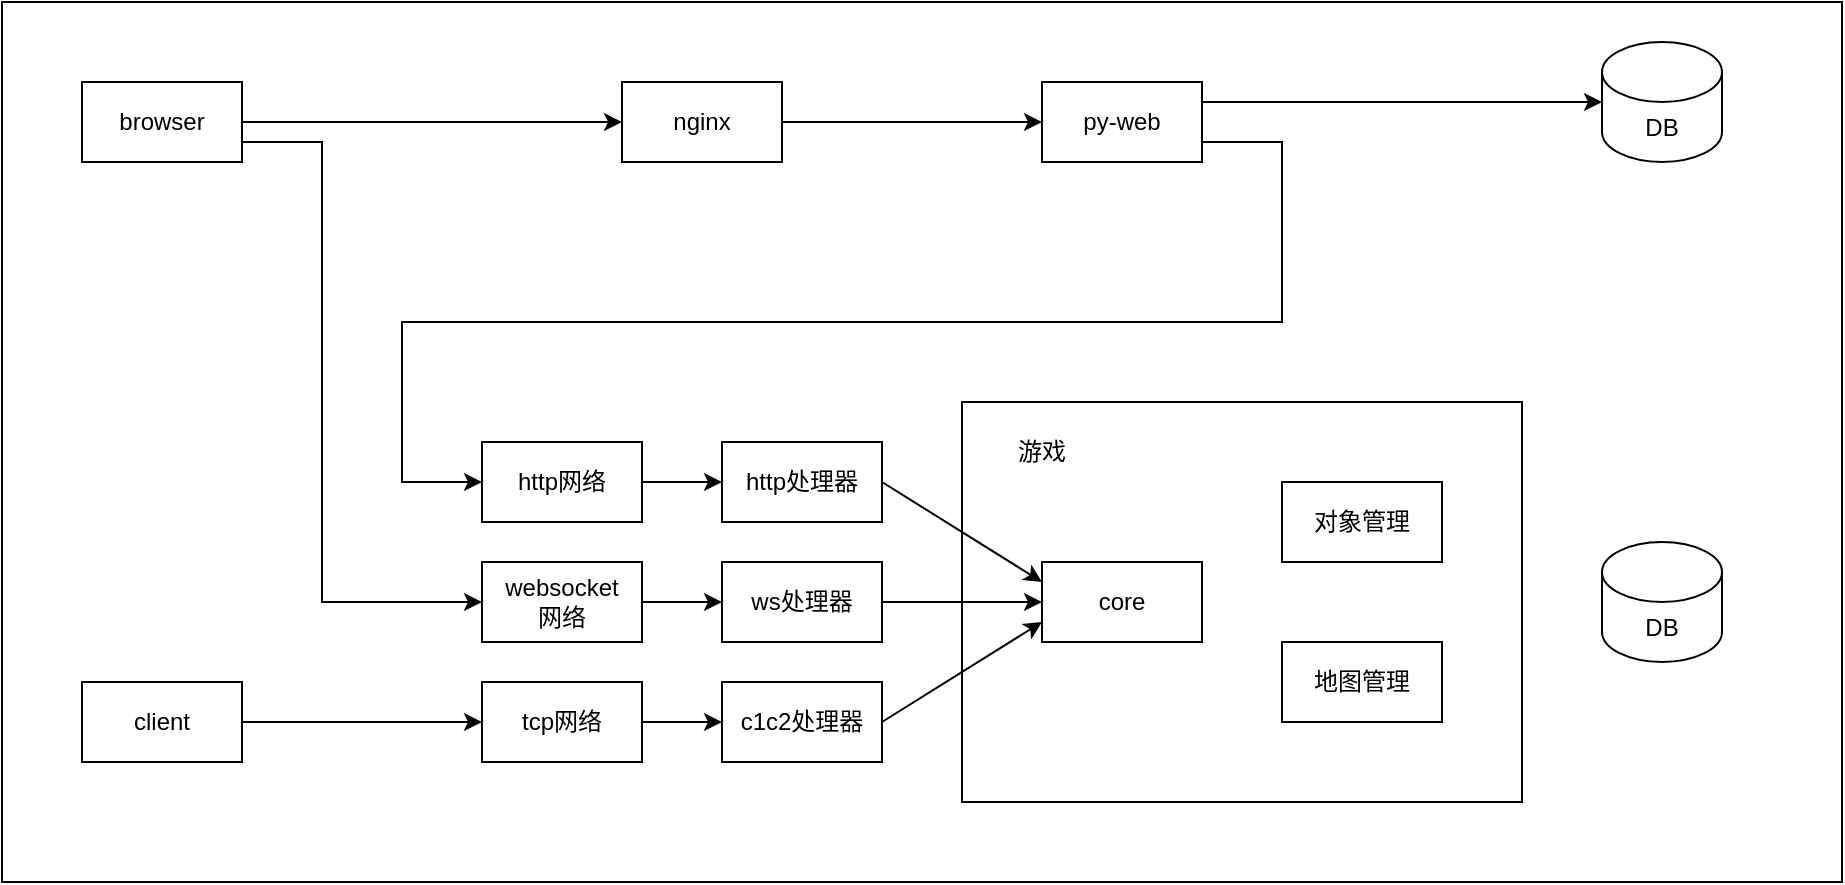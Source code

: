 <mxfile version="21.6.2" type="device">
  <diagram name="Page-1" id="erFOu0jPZcnaPFiZPLFr">
    <mxGraphModel dx="954" dy="543" grid="1" gridSize="10" guides="1" tooltips="1" connect="1" arrows="1" fold="1" page="1" pageScale="1" pageWidth="1169" pageHeight="827" math="0" shadow="0">
      <root>
        <mxCell id="0" />
        <mxCell id="1" parent="0" />
        <mxCell id="5MBgbJOaBKHJVjO_N-DI-9" value="" style="rounded=0;whiteSpace=wrap;html=1;" vertex="1" parent="1">
          <mxGeometry x="120" y="160" width="920" height="440" as="geometry" />
        </mxCell>
        <mxCell id="rW9Jt2JVrLwE_duKyx_v-4" value="" style="rounded=0;whiteSpace=wrap;html=1;" parent="1" vertex="1">
          <mxGeometry x="600" y="360" width="280" height="200" as="geometry" />
        </mxCell>
        <mxCell id="rW9Jt2JVrLwE_duKyx_v-1" value="对象管理" style="rounded=0;whiteSpace=wrap;html=1;" parent="1" vertex="1">
          <mxGeometry x="760" y="400" width="80" height="40" as="geometry" />
        </mxCell>
        <mxCell id="rW9Jt2JVrLwE_duKyx_v-2" value="地图管理" style="rounded=0;whiteSpace=wrap;html=1;" parent="1" vertex="1">
          <mxGeometry x="760" y="480" width="80" height="40" as="geometry" />
        </mxCell>
        <mxCell id="rW9Jt2JVrLwE_duKyx_v-3" value="core" style="rounded=0;whiteSpace=wrap;html=1;" parent="1" vertex="1">
          <mxGeometry x="640" y="440" width="80" height="40" as="geometry" />
        </mxCell>
        <mxCell id="rW9Jt2JVrLwE_duKyx_v-5" value="游戏" style="text;html=1;strokeColor=none;fillColor=none;align=center;verticalAlign=middle;whiteSpace=wrap;rounded=0;" parent="1" vertex="1">
          <mxGeometry x="610" y="370" width="60" height="30" as="geometry" />
        </mxCell>
        <mxCell id="rW9Jt2JVrLwE_duKyx_v-6" value="http网络" style="rounded=0;whiteSpace=wrap;html=1;" parent="1" vertex="1">
          <mxGeometry x="360" y="380" width="80" height="40" as="geometry" />
        </mxCell>
        <mxCell id="rW9Jt2JVrLwE_duKyx_v-7" value="http处理器" style="rounded=0;whiteSpace=wrap;html=1;" parent="1" vertex="1">
          <mxGeometry x="480" y="380" width="80" height="40" as="geometry" />
        </mxCell>
        <mxCell id="rW9Jt2JVrLwE_duKyx_v-8" value="tcp网络" style="rounded=0;whiteSpace=wrap;html=1;" parent="1" vertex="1">
          <mxGeometry x="360" y="500" width="80" height="40" as="geometry" />
        </mxCell>
        <mxCell id="rW9Jt2JVrLwE_duKyx_v-9" value="c1c2处理器" style="rounded=0;whiteSpace=wrap;html=1;" parent="1" vertex="1">
          <mxGeometry x="480" y="500" width="80" height="40" as="geometry" />
        </mxCell>
        <mxCell id="rW9Jt2JVrLwE_duKyx_v-10" value="" style="endArrow=classic;html=1;rounded=0;exitX=1;exitY=0.5;exitDx=0;exitDy=0;entryX=0;entryY=0.5;entryDx=0;entryDy=0;" parent="1" source="rW9Jt2JVrLwE_duKyx_v-6" target="rW9Jt2JVrLwE_duKyx_v-7" edge="1">
          <mxGeometry width="50" height="50" relative="1" as="geometry">
            <mxPoint x="530" y="530" as="sourcePoint" />
            <mxPoint x="580" y="480" as="targetPoint" />
          </mxGeometry>
        </mxCell>
        <mxCell id="rW9Jt2JVrLwE_duKyx_v-11" value="" style="endArrow=classic;html=1;rounded=0;exitX=1;exitY=0.5;exitDx=0;exitDy=0;entryX=0;entryY=0.25;entryDx=0;entryDy=0;" parent="1" source="rW9Jt2JVrLwE_duKyx_v-7" target="rW9Jt2JVrLwE_duKyx_v-3" edge="1">
          <mxGeometry width="50" height="50" relative="1" as="geometry">
            <mxPoint x="530" y="550" as="sourcePoint" />
            <mxPoint x="580" y="500" as="targetPoint" />
          </mxGeometry>
        </mxCell>
        <mxCell id="rW9Jt2JVrLwE_duKyx_v-12" value="" style="endArrow=classic;html=1;rounded=0;exitX=1;exitY=0.5;exitDx=0;exitDy=0;entryX=0;entryY=0.5;entryDx=0;entryDy=0;" parent="1" source="rW9Jt2JVrLwE_duKyx_v-8" target="rW9Jt2JVrLwE_duKyx_v-9" edge="1">
          <mxGeometry width="50" height="50" relative="1" as="geometry">
            <mxPoint x="530" y="570" as="sourcePoint" />
            <mxPoint x="470" y="550" as="targetPoint" />
          </mxGeometry>
        </mxCell>
        <mxCell id="rW9Jt2JVrLwE_duKyx_v-13" value="" style="endArrow=classic;html=1;rounded=0;entryX=0;entryY=0.75;entryDx=0;entryDy=0;exitX=1;exitY=0.5;exitDx=0;exitDy=0;" parent="1" source="rW9Jt2JVrLwE_duKyx_v-9" target="rW9Jt2JVrLwE_duKyx_v-3" edge="1">
          <mxGeometry width="50" height="50" relative="1" as="geometry">
            <mxPoint x="530" y="550" as="sourcePoint" />
            <mxPoint x="580" y="500" as="targetPoint" />
          </mxGeometry>
        </mxCell>
        <mxCell id="rW9Jt2JVrLwE_duKyx_v-15" value="py-web" style="rounded=0;whiteSpace=wrap;html=1;" parent="1" vertex="1">
          <mxGeometry x="640" y="200" width="80" height="40" as="geometry" />
        </mxCell>
        <mxCell id="rW9Jt2JVrLwE_duKyx_v-16" value="DB" style="shape=cylinder3;whiteSpace=wrap;html=1;boundedLbl=1;backgroundOutline=1;size=15;" parent="1" vertex="1">
          <mxGeometry x="920" y="180" width="60" height="60" as="geometry" />
        </mxCell>
        <mxCell id="rW9Jt2JVrLwE_duKyx_v-17" value="DB" style="shape=cylinder3;whiteSpace=wrap;html=1;boundedLbl=1;backgroundOutline=1;size=15;" parent="1" vertex="1">
          <mxGeometry x="920" y="430" width="60" height="60" as="geometry" />
        </mxCell>
        <mxCell id="rW9Jt2JVrLwE_duKyx_v-18" value="" style="endArrow=classic;html=1;rounded=0;exitX=1;exitY=0.5;exitDx=0;exitDy=0;entryX=0;entryY=0.5;entryDx=0;entryDy=0;" parent="1" source="rW9Jt2JVrLwE_duKyx_v-20" target="5MBgbJOaBKHJVjO_N-DI-7" edge="1">
          <mxGeometry width="50" height="50" relative="1" as="geometry">
            <mxPoint x="260" y="200" as="sourcePoint" />
            <mxPoint x="620" y="210" as="targetPoint" />
          </mxGeometry>
        </mxCell>
        <mxCell id="rW9Jt2JVrLwE_duKyx_v-19" value="client" style="rounded=0;whiteSpace=wrap;html=1;" parent="1" vertex="1">
          <mxGeometry x="160" y="500" width="80" height="40" as="geometry" />
        </mxCell>
        <mxCell id="rW9Jt2JVrLwE_duKyx_v-20" value="browser" style="rounded=0;whiteSpace=wrap;html=1;" parent="1" vertex="1">
          <mxGeometry x="160" y="200" width="80" height="40" as="geometry" />
        </mxCell>
        <mxCell id="rW9Jt2JVrLwE_duKyx_v-21" value="" style="endArrow=classic;html=1;rounded=0;exitX=1;exitY=0.5;exitDx=0;exitDy=0;entryX=0;entryY=0.5;entryDx=0;entryDy=0;" parent="1" source="rW9Jt2JVrLwE_duKyx_v-19" target="rW9Jt2JVrLwE_duKyx_v-8" edge="1">
          <mxGeometry width="50" height="50" relative="1" as="geometry">
            <mxPoint x="440" y="370" as="sourcePoint" />
            <mxPoint x="490" y="320" as="targetPoint" />
          </mxGeometry>
        </mxCell>
        <mxCell id="rW9Jt2JVrLwE_duKyx_v-22" value="" style="endArrow=classic;html=1;rounded=0;exitX=1;exitY=0.75;exitDx=0;exitDy=0;entryX=0;entryY=0.5;entryDx=0;entryDy=0;" parent="1" source="rW9Jt2JVrLwE_duKyx_v-15" target="rW9Jt2JVrLwE_duKyx_v-6" edge="1">
          <mxGeometry width="50" height="50" relative="1" as="geometry">
            <mxPoint x="670" y="270" as="sourcePoint" />
            <mxPoint x="320" y="320" as="targetPoint" />
            <Array as="points">
              <mxPoint x="760" y="230" />
              <mxPoint x="760" y="320" />
              <mxPoint x="320" y="320" />
              <mxPoint x="320" y="400" />
            </Array>
          </mxGeometry>
        </mxCell>
        <mxCell id="rW9Jt2JVrLwE_duKyx_v-23" value="" style="endArrow=classic;html=1;rounded=0;entryX=0;entryY=0.5;entryDx=0;entryDy=0;entryPerimeter=0;exitX=1;exitY=0.25;exitDx=0;exitDy=0;" parent="1" source="rW9Jt2JVrLwE_duKyx_v-15" target="rW9Jt2JVrLwE_duKyx_v-16" edge="1">
          <mxGeometry width="50" height="50" relative="1" as="geometry">
            <mxPoint x="440" y="350" as="sourcePoint" />
            <mxPoint x="490" y="300" as="targetPoint" />
          </mxGeometry>
        </mxCell>
        <mxCell id="5MBgbJOaBKHJVjO_N-DI-1" value="websocket&lt;br&gt;网络" style="rounded=0;whiteSpace=wrap;html=1;" vertex="1" parent="1">
          <mxGeometry x="360" y="440" width="80" height="40" as="geometry" />
        </mxCell>
        <mxCell id="5MBgbJOaBKHJVjO_N-DI-2" value="ws处理器" style="rounded=0;whiteSpace=wrap;html=1;" vertex="1" parent="1">
          <mxGeometry x="480" y="440" width="80" height="40" as="geometry" />
        </mxCell>
        <mxCell id="5MBgbJOaBKHJVjO_N-DI-3" value="" style="endArrow=classic;html=1;rounded=0;exitX=1;exitY=0.5;exitDx=0;exitDy=0;entryX=0;entryY=0.5;entryDx=0;entryDy=0;" edge="1" parent="1" source="5MBgbJOaBKHJVjO_N-DI-1" target="5MBgbJOaBKHJVjO_N-DI-2">
          <mxGeometry width="50" height="50" relative="1" as="geometry">
            <mxPoint x="530" y="590" as="sourcePoint" />
            <mxPoint x="580" y="540" as="targetPoint" />
          </mxGeometry>
        </mxCell>
        <mxCell id="5MBgbJOaBKHJVjO_N-DI-4" value="" style="endArrow=classic;html=1;rounded=0;exitX=1;exitY=0.5;exitDx=0;exitDy=0;entryX=0;entryY=0.5;entryDx=0;entryDy=0;" edge="1" parent="1" source="5MBgbJOaBKHJVjO_N-DI-2" target="rW9Jt2JVrLwE_duKyx_v-3">
          <mxGeometry width="50" height="50" relative="1" as="geometry">
            <mxPoint x="570" y="410" as="sourcePoint" />
            <mxPoint x="630" y="460" as="targetPoint" />
          </mxGeometry>
        </mxCell>
        <mxCell id="5MBgbJOaBKHJVjO_N-DI-5" value="" style="endArrow=classic;html=1;rounded=0;entryX=0;entryY=0.5;entryDx=0;entryDy=0;exitX=1;exitY=0.75;exitDx=0;exitDy=0;" edge="1" parent="1" source="rW9Jt2JVrLwE_duKyx_v-20" target="5MBgbJOaBKHJVjO_N-DI-1">
          <mxGeometry width="50" height="50" relative="1" as="geometry">
            <mxPoint x="280" y="240" as="sourcePoint" />
            <mxPoint x="650" y="230" as="targetPoint" />
            <Array as="points">
              <mxPoint x="280" y="230" />
              <mxPoint x="280" y="460" />
            </Array>
          </mxGeometry>
        </mxCell>
        <mxCell id="5MBgbJOaBKHJVjO_N-DI-7" value="nginx" style="rounded=0;whiteSpace=wrap;html=1;" vertex="1" parent="1">
          <mxGeometry x="430" y="200" width="80" height="40" as="geometry" />
        </mxCell>
        <mxCell id="5MBgbJOaBKHJVjO_N-DI-8" value="" style="endArrow=classic;html=1;rounded=0;exitX=1;exitY=0.5;exitDx=0;exitDy=0;entryX=0;entryY=0.5;entryDx=0;entryDy=0;" edge="1" parent="1" source="5MBgbJOaBKHJVjO_N-DI-7" target="rW9Jt2JVrLwE_duKyx_v-15">
          <mxGeometry width="50" height="50" relative="1" as="geometry">
            <mxPoint x="250" y="230" as="sourcePoint" />
            <mxPoint x="440" y="230" as="targetPoint" />
          </mxGeometry>
        </mxCell>
      </root>
    </mxGraphModel>
  </diagram>
</mxfile>
